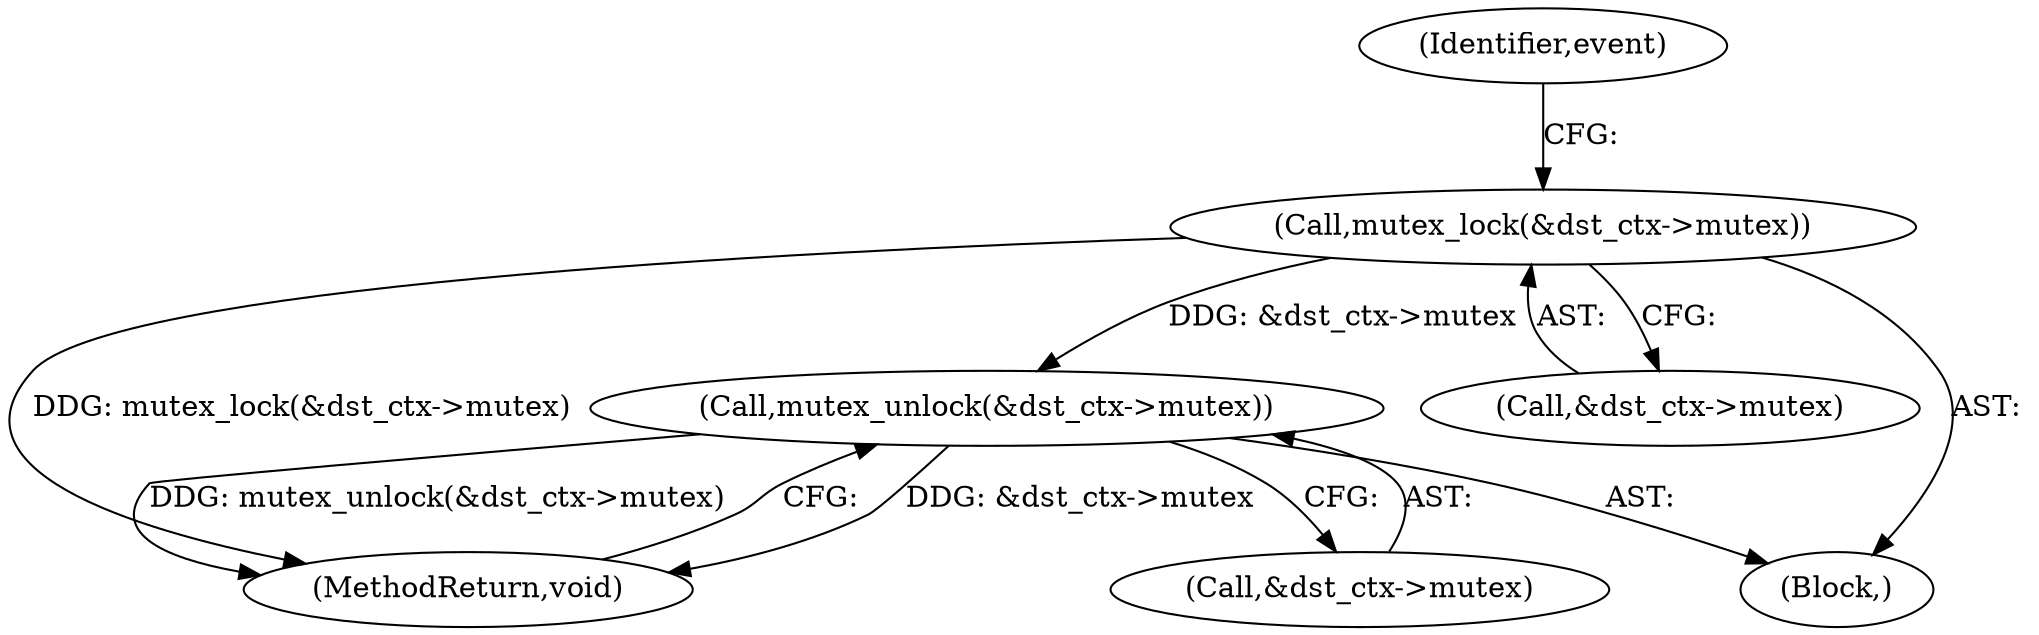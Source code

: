 digraph "0_linux_f63a8daa5812afef4f06c962351687e1ff9ccb2b_10@API" {
"1000189" [label="(Call,mutex_unlock(&dst_ctx->mutex))"];
"1000158" [label="(Call,mutex_lock(&dst_ctx->mutex))"];
"1000190" [label="(Call,&dst_ctx->mutex)"];
"1000194" [label="(MethodReturn,void)"];
"1000189" [label="(Call,mutex_unlock(&dst_ctx->mutex))"];
"1000159" [label="(Call,&dst_ctx->mutex)"];
"1000167" [label="(Identifier,event)"];
"1000104" [label="(Block,)"];
"1000158" [label="(Call,mutex_lock(&dst_ctx->mutex))"];
"1000189" -> "1000104"  [label="AST: "];
"1000189" -> "1000190"  [label="CFG: "];
"1000190" -> "1000189"  [label="AST: "];
"1000194" -> "1000189"  [label="CFG: "];
"1000189" -> "1000194"  [label="DDG: &dst_ctx->mutex"];
"1000189" -> "1000194"  [label="DDG: mutex_unlock(&dst_ctx->mutex)"];
"1000158" -> "1000189"  [label="DDG: &dst_ctx->mutex"];
"1000158" -> "1000104"  [label="AST: "];
"1000158" -> "1000159"  [label="CFG: "];
"1000159" -> "1000158"  [label="AST: "];
"1000167" -> "1000158"  [label="CFG: "];
"1000158" -> "1000194"  [label="DDG: mutex_lock(&dst_ctx->mutex)"];
}
